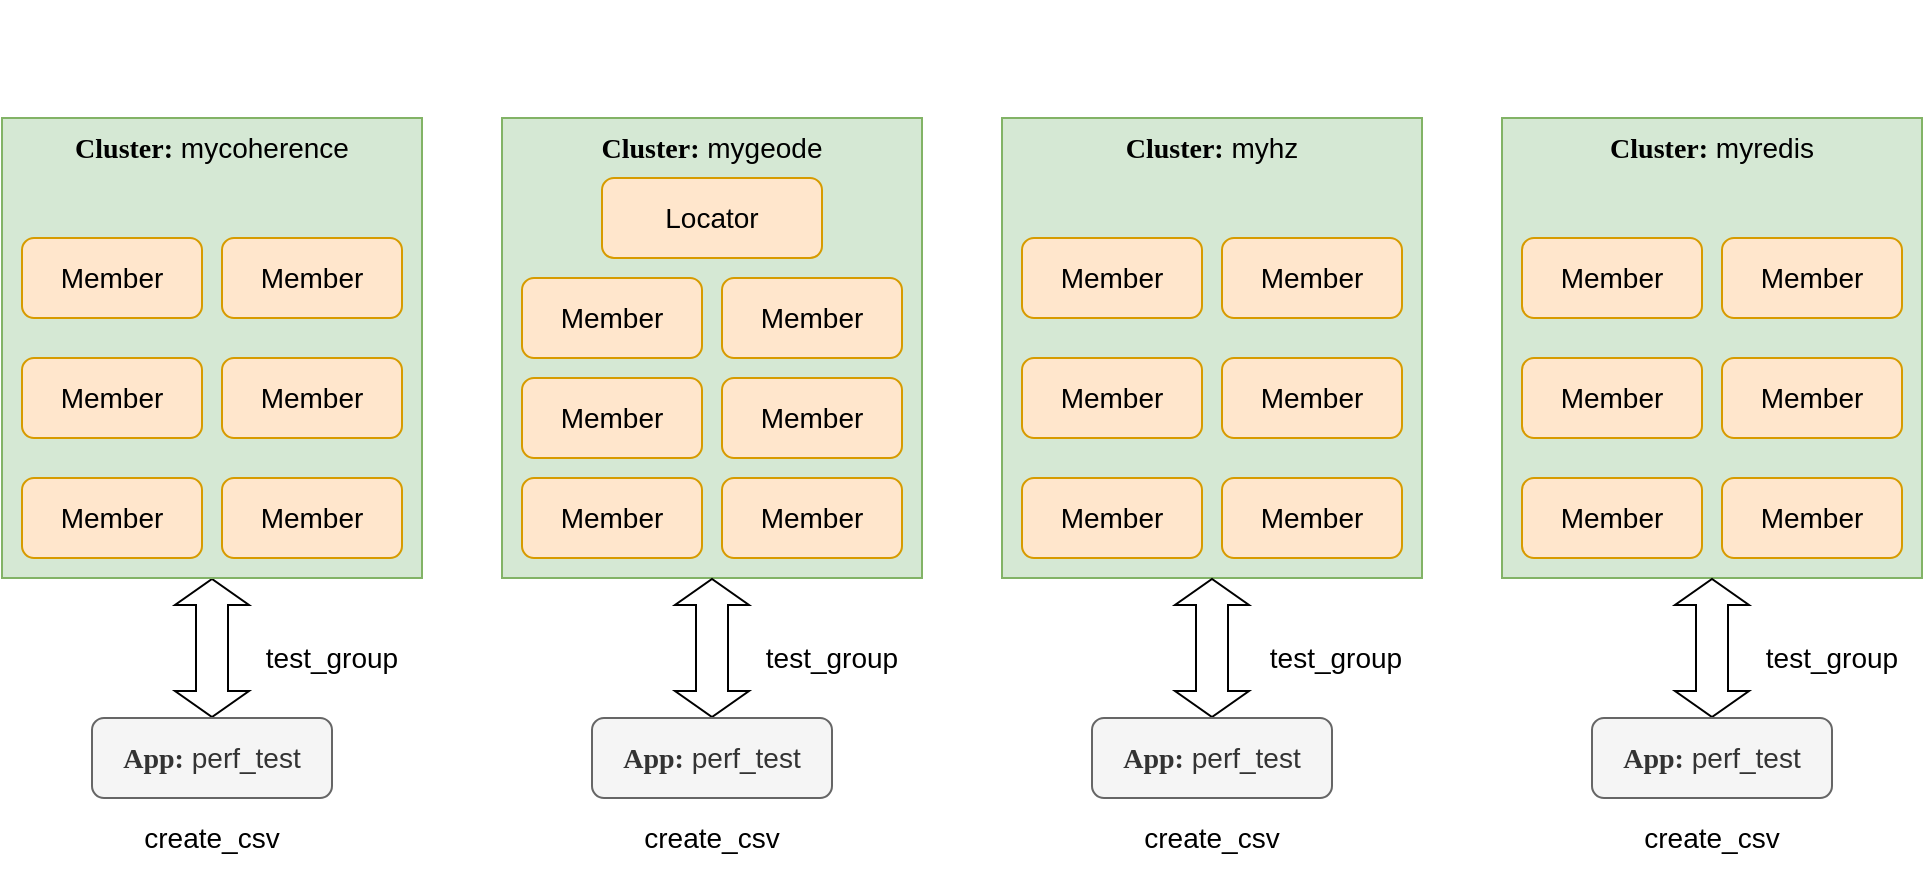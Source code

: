 <mxfile version="18.1.3" type="device"><diagram id="xYwLR2UqlYT7eMp3bA7n" name="Page-1"><mxGraphModel dx="1926" dy="1032" grid="1" gridSize="10" guides="1" tooltips="1" connect="1" arrows="1" fold="1" page="1" pageScale="1" pageWidth="1100" pageHeight="850" math="0" shadow="0"><root><mxCell id="0"/><mxCell id="1" parent="0"/><mxCell id="HvWIrI7YOg0nMRfd2viI-14" style="edgeStyle=orthogonalEdgeStyle;shape=flexArrow;rounded=0;orthogonalLoop=1;jettySize=auto;html=1;fontSize=14;startArrow=block;startSize=4;endSize=4;sourcePerimeterSpacing=4;targetPerimeterSpacing=4;width=16;exitX=0.5;exitY=1;exitDx=0;exitDy=0;entryX=0.5;entryY=0;entryDx=0;entryDy=0;" parent="1" source="jrV6Bs1qph51l29dAwSj-1" target="jrV6Bs1qph51l29dAwSj-30" edge="1"><mxGeometry relative="1" as="geometry"><mxPoint x="200" y="430" as="sourcePoint"/><mxPoint x="1092" y="727" as="targetPoint"/></mxGeometry></mxCell><mxCell id="jrV6Bs1qph51l29dAwSj-30" value="&lt;font face=&quot;Comic Sans MS&quot; style=&quot;font-size: 14px;&quot;&gt;&lt;b style=&quot;font-size: 14px;&quot;&gt;App:&lt;/b&gt;&lt;/font&gt; perf_test" style="rounded=1;whiteSpace=wrap;html=1;fontFamily=Helvetica;strokeWidth=1;fillColor=#f5f5f5;fontColor=#333333;strokeColor=#666666;fontSize=14;" parent="1" vertex="1"><mxGeometry x="135" y="495" width="120" height="40" as="geometry"/></mxCell><mxCell id="MGMHbDM9Ftv9iO5hppTN-1" value="" style="shape=image;verticalLabelPosition=bottom;labelBackgroundColor=default;verticalAlign=top;aspect=fixed;imageAspect=0;image=https://geode.apache.org/img/Apache_Geode_logo.png;" parent="1" vertex="1"><mxGeometry x="365.73" y="136" width="158.54" height="50" as="geometry"/></mxCell><mxCell id="JT9_lx_OVgC2WZLeXrrX-6" value="" style="group" vertex="1" connectable="0" parent="1"><mxGeometry x="90" y="195" width="210" height="230" as="geometry"/></mxCell><mxCell id="jrV6Bs1qph51l29dAwSj-1" value="&lt;font face=&quot;Comic Sans MS&quot; style=&quot;font-size: 14px;&quot;&gt;&lt;b style=&quot;font-size: 14px;&quot;&gt;Cluster:&lt;/b&gt;&lt;/font&gt;&amp;nbsp;mycoherence" style="rounded=0;whiteSpace=wrap;html=1;align=center;verticalAlign=top;fillColor=#d5e8d4;strokeColor=#82b366;fontSize=14;" parent="JT9_lx_OVgC2WZLeXrrX-6" vertex="1"><mxGeometry width="210" height="230" as="geometry"/></mxCell><mxCell id="jrV6Bs1qph51l29dAwSj-5" value="Member" style="rounded=1;whiteSpace=wrap;html=1;fontFamily=Helvetica;fillColor=#ffe6cc;strokeColor=#d79b00;fontSize=14;" parent="JT9_lx_OVgC2WZLeXrrX-6" vertex="1"><mxGeometry x="10" y="120" width="90" height="40" as="geometry"/></mxCell><mxCell id="JT9_lx_OVgC2WZLeXrrX-1" value="Member" style="rounded=1;whiteSpace=wrap;html=1;fontFamily=Helvetica;fillColor=#ffe6cc;strokeColor=#d79b00;fontSize=14;" vertex="1" parent="JT9_lx_OVgC2WZLeXrrX-6"><mxGeometry x="110" y="60" width="90" height="40" as="geometry"/></mxCell><mxCell id="JT9_lx_OVgC2WZLeXrrX-2" value="Member" style="rounded=1;whiteSpace=wrap;html=1;fontFamily=Helvetica;fillColor=#ffe6cc;strokeColor=#d79b00;fontSize=14;" vertex="1" parent="JT9_lx_OVgC2WZLeXrrX-6"><mxGeometry x="10" y="60" width="90" height="40" as="geometry"/></mxCell><mxCell id="JT9_lx_OVgC2WZLeXrrX-3" value="Member" style="rounded=1;whiteSpace=wrap;html=1;fontFamily=Helvetica;fillColor=#ffe6cc;strokeColor=#d79b00;fontSize=14;" vertex="1" parent="JT9_lx_OVgC2WZLeXrrX-6"><mxGeometry x="110" y="120" width="90" height="40" as="geometry"/></mxCell><mxCell id="JT9_lx_OVgC2WZLeXrrX-4" value="Member" style="rounded=1;whiteSpace=wrap;html=1;fontFamily=Helvetica;fillColor=#ffe6cc;strokeColor=#d79b00;fontSize=14;" vertex="1" parent="JT9_lx_OVgC2WZLeXrrX-6"><mxGeometry x="110" y="180" width="90" height="40" as="geometry"/></mxCell><mxCell id="JT9_lx_OVgC2WZLeXrrX-5" value="Member" style="rounded=1;whiteSpace=wrap;html=1;fontFamily=Helvetica;fillColor=#ffe6cc;strokeColor=#d79b00;fontSize=14;" vertex="1" parent="JT9_lx_OVgC2WZLeXrrX-6"><mxGeometry x="10" y="180" width="90" height="40" as="geometry"/></mxCell><mxCell id="JT9_lx_OVgC2WZLeXrrX-7" value="" style="group" vertex="1" connectable="0" parent="1"><mxGeometry x="340" y="195" width="210" height="230" as="geometry"/></mxCell><mxCell id="JT9_lx_OVgC2WZLeXrrX-8" value="&lt;font face=&quot;Comic Sans MS&quot; style=&quot;font-size: 14px;&quot;&gt;&lt;b style=&quot;font-size: 14px;&quot;&gt;Cluster:&lt;/b&gt;&lt;/font&gt;&amp;nbsp;mygeode" style="rounded=0;whiteSpace=wrap;html=1;align=center;verticalAlign=top;fillColor=#d5e8d4;strokeColor=#82b366;fontSize=14;" vertex="1" parent="JT9_lx_OVgC2WZLeXrrX-7"><mxGeometry width="210" height="230" as="geometry"/></mxCell><mxCell id="JT9_lx_OVgC2WZLeXrrX-9" value="Locator" style="rounded=1;whiteSpace=wrap;html=1;fontFamily=Helvetica;fillColor=#ffe6cc;strokeColor=#d79b00;fontSize=14;" vertex="1" parent="JT9_lx_OVgC2WZLeXrrX-7"><mxGeometry x="50" y="30" width="110" height="40" as="geometry"/></mxCell><mxCell id="JT9_lx_OVgC2WZLeXrrX-10" value="Member" style="rounded=1;whiteSpace=wrap;html=1;fontFamily=Helvetica;fillColor=#ffe6cc;strokeColor=#d79b00;fontSize=14;" vertex="1" parent="JT9_lx_OVgC2WZLeXrrX-7"><mxGeometry x="10" y="130" width="90" height="40" as="geometry"/></mxCell><mxCell id="JT9_lx_OVgC2WZLeXrrX-11" value="Member" style="rounded=1;whiteSpace=wrap;html=1;fontFamily=Helvetica;fillColor=#ffe6cc;strokeColor=#d79b00;fontSize=14;" vertex="1" parent="JT9_lx_OVgC2WZLeXrrX-7"><mxGeometry x="110" y="80" width="90" height="40" as="geometry"/></mxCell><mxCell id="JT9_lx_OVgC2WZLeXrrX-12" value="Member" style="rounded=1;whiteSpace=wrap;html=1;fontFamily=Helvetica;fillColor=#ffe6cc;strokeColor=#d79b00;fontSize=14;" vertex="1" parent="JT9_lx_OVgC2WZLeXrrX-7"><mxGeometry x="10" y="80" width="90" height="40" as="geometry"/></mxCell><mxCell id="JT9_lx_OVgC2WZLeXrrX-13" value="Member" style="rounded=1;whiteSpace=wrap;html=1;fontFamily=Helvetica;fillColor=#ffe6cc;strokeColor=#d79b00;fontSize=14;" vertex="1" parent="JT9_lx_OVgC2WZLeXrrX-7"><mxGeometry x="110" y="130" width="90" height="40" as="geometry"/></mxCell><mxCell id="JT9_lx_OVgC2WZLeXrrX-14" value="Member" style="rounded=1;whiteSpace=wrap;html=1;fontFamily=Helvetica;fillColor=#ffe6cc;strokeColor=#d79b00;fontSize=14;" vertex="1" parent="JT9_lx_OVgC2WZLeXrrX-7"><mxGeometry x="110" y="180" width="90" height="40" as="geometry"/></mxCell><mxCell id="JT9_lx_OVgC2WZLeXrrX-15" value="Member" style="rounded=1;whiteSpace=wrap;html=1;fontFamily=Helvetica;fillColor=#ffe6cc;strokeColor=#d79b00;fontSize=14;" vertex="1" parent="JT9_lx_OVgC2WZLeXrrX-7"><mxGeometry x="10" y="180" width="90" height="40" as="geometry"/></mxCell><mxCell id="JT9_lx_OVgC2WZLeXrrX-18" value="" style="group" vertex="1" connectable="0" parent="1"><mxGeometry x="590" y="195" width="210" height="230" as="geometry"/></mxCell><mxCell id="JT9_lx_OVgC2WZLeXrrX-19" value="&lt;font face=&quot;Comic Sans MS&quot; style=&quot;font-size: 14px;&quot;&gt;&lt;b style=&quot;font-size: 14px;&quot;&gt;Cluster:&lt;/b&gt;&lt;/font&gt;&amp;nbsp;myhz" style="rounded=0;whiteSpace=wrap;html=1;align=center;verticalAlign=top;fillColor=#d5e8d4;strokeColor=#82b366;fontSize=14;" vertex="1" parent="JT9_lx_OVgC2WZLeXrrX-18"><mxGeometry width="210" height="230" as="geometry"/></mxCell><mxCell id="JT9_lx_OVgC2WZLeXrrX-20" value="Member" style="rounded=1;whiteSpace=wrap;html=1;fontFamily=Helvetica;fillColor=#ffe6cc;strokeColor=#d79b00;fontSize=14;" vertex="1" parent="JT9_lx_OVgC2WZLeXrrX-18"><mxGeometry x="10" y="120" width="90" height="40" as="geometry"/></mxCell><mxCell id="JT9_lx_OVgC2WZLeXrrX-21" value="Member" style="rounded=1;whiteSpace=wrap;html=1;fontFamily=Helvetica;fillColor=#ffe6cc;strokeColor=#d79b00;fontSize=14;" vertex="1" parent="JT9_lx_OVgC2WZLeXrrX-18"><mxGeometry x="110" y="60" width="90" height="40" as="geometry"/></mxCell><mxCell id="JT9_lx_OVgC2WZLeXrrX-22" value="Member" style="rounded=1;whiteSpace=wrap;html=1;fontFamily=Helvetica;fillColor=#ffe6cc;strokeColor=#d79b00;fontSize=14;" vertex="1" parent="JT9_lx_OVgC2WZLeXrrX-18"><mxGeometry x="10" y="60" width="90" height="40" as="geometry"/></mxCell><mxCell id="JT9_lx_OVgC2WZLeXrrX-23" value="Member" style="rounded=1;whiteSpace=wrap;html=1;fontFamily=Helvetica;fillColor=#ffe6cc;strokeColor=#d79b00;fontSize=14;" vertex="1" parent="JT9_lx_OVgC2WZLeXrrX-18"><mxGeometry x="110" y="120" width="90" height="40" as="geometry"/></mxCell><mxCell id="JT9_lx_OVgC2WZLeXrrX-24" value="Member" style="rounded=1;whiteSpace=wrap;html=1;fontFamily=Helvetica;fillColor=#ffe6cc;strokeColor=#d79b00;fontSize=14;" vertex="1" parent="JT9_lx_OVgC2WZLeXrrX-18"><mxGeometry x="110" y="180" width="90" height="40" as="geometry"/></mxCell><mxCell id="JT9_lx_OVgC2WZLeXrrX-25" value="Member" style="rounded=1;whiteSpace=wrap;html=1;fontFamily=Helvetica;fillColor=#ffe6cc;strokeColor=#d79b00;fontSize=14;" vertex="1" parent="JT9_lx_OVgC2WZLeXrrX-18"><mxGeometry x="10" y="180" width="90" height="40" as="geometry"/></mxCell><mxCell id="JT9_lx_OVgC2WZLeXrrX-27" value="" style="group" vertex="1" connectable="0" parent="1"><mxGeometry x="840" y="195" width="210" height="230" as="geometry"/></mxCell><mxCell id="JT9_lx_OVgC2WZLeXrrX-28" value="&lt;font face=&quot;Comic Sans MS&quot; style=&quot;font-size: 14px;&quot;&gt;&lt;b style=&quot;font-size: 14px;&quot;&gt;Cluster:&lt;/b&gt;&lt;/font&gt;&amp;nbsp;myredis" style="rounded=0;whiteSpace=wrap;html=1;align=center;verticalAlign=top;fillColor=#d5e8d4;strokeColor=#82b366;fontSize=14;" vertex="1" parent="JT9_lx_OVgC2WZLeXrrX-27"><mxGeometry width="210" height="230" as="geometry"/></mxCell><mxCell id="JT9_lx_OVgC2WZLeXrrX-29" value="Member" style="rounded=1;whiteSpace=wrap;html=1;fontFamily=Helvetica;fillColor=#ffe6cc;strokeColor=#d79b00;fontSize=14;" vertex="1" parent="JT9_lx_OVgC2WZLeXrrX-27"><mxGeometry x="10" y="120" width="90" height="40" as="geometry"/></mxCell><mxCell id="JT9_lx_OVgC2WZLeXrrX-30" value="Member" style="rounded=1;whiteSpace=wrap;html=1;fontFamily=Helvetica;fillColor=#ffe6cc;strokeColor=#d79b00;fontSize=14;" vertex="1" parent="JT9_lx_OVgC2WZLeXrrX-27"><mxGeometry x="110" y="60" width="90" height="40" as="geometry"/></mxCell><mxCell id="JT9_lx_OVgC2WZLeXrrX-31" value="Member" style="rounded=1;whiteSpace=wrap;html=1;fontFamily=Helvetica;fillColor=#ffe6cc;strokeColor=#d79b00;fontSize=14;" vertex="1" parent="JT9_lx_OVgC2WZLeXrrX-27"><mxGeometry x="10" y="60" width="90" height="40" as="geometry"/></mxCell><mxCell id="JT9_lx_OVgC2WZLeXrrX-32" value="Member" style="rounded=1;whiteSpace=wrap;html=1;fontFamily=Helvetica;fillColor=#ffe6cc;strokeColor=#d79b00;fontSize=14;" vertex="1" parent="JT9_lx_OVgC2WZLeXrrX-27"><mxGeometry x="110" y="120" width="90" height="40" as="geometry"/></mxCell><mxCell id="JT9_lx_OVgC2WZLeXrrX-33" value="Member" style="rounded=1;whiteSpace=wrap;html=1;fontFamily=Helvetica;fillColor=#ffe6cc;strokeColor=#d79b00;fontSize=14;" vertex="1" parent="JT9_lx_OVgC2WZLeXrrX-27"><mxGeometry x="110" y="180" width="90" height="40" as="geometry"/></mxCell><mxCell id="JT9_lx_OVgC2WZLeXrrX-34" value="Member" style="rounded=1;whiteSpace=wrap;html=1;fontFamily=Helvetica;fillColor=#ffe6cc;strokeColor=#d79b00;fontSize=14;" vertex="1" parent="JT9_lx_OVgC2WZLeXrrX-27"><mxGeometry x="10" y="180" width="90" height="40" as="geometry"/></mxCell><mxCell id="JT9_lx_OVgC2WZLeXrrX-35" value="" style="shape=image;verticalLabelPosition=bottom;labelBackgroundColor=default;verticalAlign=top;aspect=fixed;imageAspect=0;image=https://github.com/padogrid/padogrid/wiki/images/redis.png;" vertex="1" parent="1"><mxGeometry x="878.33" y="136" width="133.34" height="50" as="geometry"/></mxCell><mxCell id="JT9_lx_OVgC2WZLeXrrX-38" value="" style="shape=image;verticalLabelPosition=bottom;labelBackgroundColor=default;verticalAlign=top;aspect=fixed;imageAspect=0;image=https://hazelcast.com/brand-assets/files/hazelcast-horz-flat-lg.png;" vertex="1" parent="1"><mxGeometry x="597.8" y="144" width="194.39" height="40" as="geometry"/></mxCell><mxCell id="JT9_lx_OVgC2WZLeXrrX-39" value="" style="shape=image;verticalLabelPosition=bottom;labelBackgroundColor=default;verticalAlign=top;aspect=fixed;imageAspect=0;image=https://github.com/padogrid/padogrid/wiki/images/coherence.jpg;" vertex="1" parent="1"><mxGeometry x="123.43" y="141" width="143.14" height="44" as="geometry"/></mxCell><mxCell id="JT9_lx_OVgC2WZLeXrrX-43" style="edgeStyle=orthogonalEdgeStyle;shape=flexArrow;rounded=0;orthogonalLoop=1;jettySize=auto;html=1;fontSize=14;startArrow=block;startSize=4;endSize=4;sourcePerimeterSpacing=4;targetPerimeterSpacing=4;width=16;entryX=0.5;entryY=0;entryDx=0;entryDy=0;exitX=0.5;exitY=1;exitDx=0;exitDy=0;" edge="1" parent="1" target="JT9_lx_OVgC2WZLeXrrX-44" source="JT9_lx_OVgC2WZLeXrrX-8"><mxGeometry relative="1" as="geometry"><mxPoint x="445" y="430" as="sourcePoint"/><mxPoint x="1342" y="727" as="targetPoint"/></mxGeometry></mxCell><mxCell id="JT9_lx_OVgC2WZLeXrrX-44" value="&lt;font face=&quot;Comic Sans MS&quot; style=&quot;font-size: 14px;&quot;&gt;&lt;b style=&quot;font-size: 14px;&quot;&gt;App:&lt;/b&gt;&lt;/font&gt; perf_test" style="rounded=1;whiteSpace=wrap;html=1;fontFamily=Helvetica;strokeWidth=1;fillColor=#f5f5f5;fontColor=#333333;strokeColor=#666666;fontSize=14;" vertex="1" parent="1"><mxGeometry x="385" y="495" width="120" height="40" as="geometry"/></mxCell><mxCell id="JT9_lx_OVgC2WZLeXrrX-45" style="edgeStyle=orthogonalEdgeStyle;shape=flexArrow;rounded=0;orthogonalLoop=1;jettySize=auto;html=1;fontSize=14;startArrow=block;startSize=4;endSize=4;sourcePerimeterSpacing=4;targetPerimeterSpacing=4;width=16;exitX=0.5;exitY=1;exitDx=0;exitDy=0;entryX=0.5;entryY=0;entryDx=0;entryDy=0;" edge="1" parent="1" target="JT9_lx_OVgC2WZLeXrrX-46" source="JT9_lx_OVgC2WZLeXrrX-19"><mxGeometry relative="1" as="geometry"><mxPoint x="695" y="425" as="sourcePoint"/><mxPoint x="1592" y="727" as="targetPoint"/></mxGeometry></mxCell><mxCell id="JT9_lx_OVgC2WZLeXrrX-46" value="&lt;font face=&quot;Comic Sans MS&quot; style=&quot;font-size: 14px;&quot;&gt;&lt;b style=&quot;font-size: 14px;&quot;&gt;App:&lt;/b&gt;&lt;/font&gt; perf_test" style="rounded=1;whiteSpace=wrap;html=1;fontFamily=Helvetica;strokeWidth=1;fillColor=#f5f5f5;fontColor=#333333;strokeColor=#666666;fontSize=14;" vertex="1" parent="1"><mxGeometry x="635" y="495" width="120" height="40" as="geometry"/></mxCell><mxCell id="JT9_lx_OVgC2WZLeXrrX-47" style="edgeStyle=orthogonalEdgeStyle;shape=flexArrow;rounded=0;orthogonalLoop=1;jettySize=auto;html=1;fontSize=14;startArrow=block;startSize=4;endSize=4;sourcePerimeterSpacing=4;targetPerimeterSpacing=4;width=16;entryX=0.5;entryY=0;entryDx=0;entryDy=0;exitX=0.5;exitY=1;exitDx=0;exitDy=0;" edge="1" parent="1" target="JT9_lx_OVgC2WZLeXrrX-48" source="JT9_lx_OVgC2WZLeXrrX-28"><mxGeometry relative="1" as="geometry"><mxPoint x="950" y="440" as="sourcePoint"/><mxPoint x="1842" y="727" as="targetPoint"/></mxGeometry></mxCell><mxCell id="JT9_lx_OVgC2WZLeXrrX-48" value="&lt;font face=&quot;Comic Sans MS&quot; style=&quot;font-size: 14px;&quot;&gt;&lt;b style=&quot;font-size: 14px;&quot;&gt;App:&lt;/b&gt;&lt;/font&gt; perf_test" style="rounded=1;whiteSpace=wrap;html=1;fontFamily=Helvetica;strokeWidth=1;fillColor=#f5f5f5;fontColor=#333333;strokeColor=#666666;fontSize=14;" vertex="1" parent="1"><mxGeometry x="885" y="495" width="120" height="40" as="geometry"/></mxCell><mxCell id="JT9_lx_OVgC2WZLeXrrX-49" value="test_group" style="text;html=1;strokeColor=none;fillColor=none;align=center;verticalAlign=middle;whiteSpace=wrap;rounded=0;fontSize=14;" vertex="1" parent="1"><mxGeometry x="220" y="450" width="70" height="30" as="geometry"/></mxCell><mxCell id="JT9_lx_OVgC2WZLeXrrX-50" value="test_group" style="text;html=1;strokeColor=none;fillColor=none;align=center;verticalAlign=middle;whiteSpace=wrap;rounded=0;fontSize=14;" vertex="1" parent="1"><mxGeometry x="470" y="450" width="70" height="30" as="geometry"/></mxCell><mxCell id="JT9_lx_OVgC2WZLeXrrX-51" value="test_group" style="text;html=1;strokeColor=none;fillColor=none;align=center;verticalAlign=middle;whiteSpace=wrap;rounded=0;fontSize=14;" vertex="1" parent="1"><mxGeometry x="722.19" y="450" width="70" height="30" as="geometry"/></mxCell><mxCell id="JT9_lx_OVgC2WZLeXrrX-52" value="test_group" style="text;html=1;strokeColor=none;fillColor=none;align=center;verticalAlign=middle;whiteSpace=wrap;rounded=0;fontSize=14;" vertex="1" parent="1"><mxGeometry x="970" y="450" width="70" height="30" as="geometry"/></mxCell><mxCell id="JT9_lx_OVgC2WZLeXrrX-53" value="create_csv" style="text;html=1;strokeColor=none;fillColor=none;align=center;verticalAlign=middle;whiteSpace=wrap;rounded=0;fontSize=14;" vertex="1" parent="1"><mxGeometry x="160.0" y="540" width="70" height="30" as="geometry"/></mxCell><mxCell id="JT9_lx_OVgC2WZLeXrrX-54" value="create_csv" style="text;html=1;strokeColor=none;fillColor=none;align=center;verticalAlign=middle;whiteSpace=wrap;rounded=0;fontSize=14;" vertex="1" parent="1"><mxGeometry x="910" y="540" width="70" height="30" as="geometry"/></mxCell><mxCell id="JT9_lx_OVgC2WZLeXrrX-55" value="create_csv" style="text;html=1;strokeColor=none;fillColor=none;align=center;verticalAlign=middle;whiteSpace=wrap;rounded=0;fontSize=14;" vertex="1" parent="1"><mxGeometry x="410.0" y="540" width="70" height="30" as="geometry"/></mxCell><mxCell id="JT9_lx_OVgC2WZLeXrrX-56" value="create_csv" style="text;html=1;strokeColor=none;fillColor=none;align=center;verticalAlign=middle;whiteSpace=wrap;rounded=0;fontSize=14;" vertex="1" parent="1"><mxGeometry x="660" y="540" width="70" height="30" as="geometry"/></mxCell></root></mxGraphModel></diagram></mxfile>
